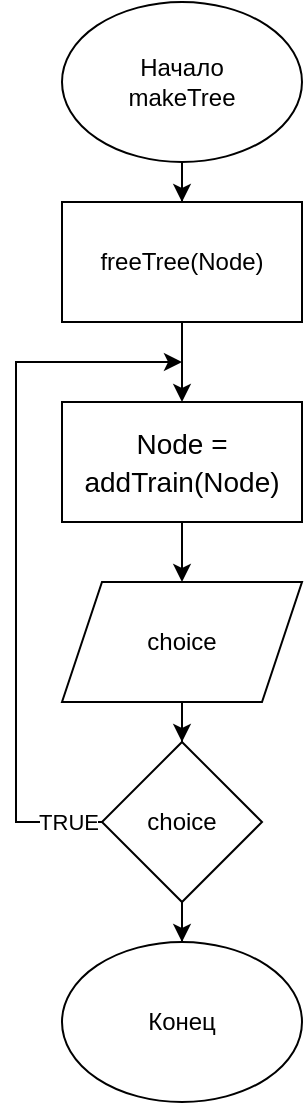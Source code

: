 <mxfile version="21.3.0" type="device">
  <diagram name="Страница 1" id="zGOE8hxgVlQAxHdQMpBq">
    <mxGraphModel dx="2074" dy="1148" grid="1" gridSize="10" guides="1" tooltips="1" connect="1" arrows="1" fold="1" page="1" pageScale="1" pageWidth="827" pageHeight="1169" math="0" shadow="0">
      <root>
        <mxCell id="0" />
        <mxCell id="1" parent="0" />
        <mxCell id="7RVkZrtSHZtAN3LL8rBW-3" style="edgeStyle=orthogonalEdgeStyle;rounded=0;orthogonalLoop=1;jettySize=auto;html=1;entryX=0.5;entryY=0;entryDx=0;entryDy=0;" edge="1" parent="1" source="7RVkZrtSHZtAN3LL8rBW-1" target="7RVkZrtSHZtAN3LL8rBW-2">
          <mxGeometry relative="1" as="geometry" />
        </mxCell>
        <mxCell id="7RVkZrtSHZtAN3LL8rBW-1" value="Начало&lt;br&gt;makeTree" style="ellipse;whiteSpace=wrap;html=1;" vertex="1" parent="1">
          <mxGeometry x="354" y="10" width="120" height="80" as="geometry" />
        </mxCell>
        <mxCell id="7RVkZrtSHZtAN3LL8rBW-5" style="edgeStyle=orthogonalEdgeStyle;rounded=0;orthogonalLoop=1;jettySize=auto;html=1;entryX=0.5;entryY=0;entryDx=0;entryDy=0;" edge="1" parent="1" source="7RVkZrtSHZtAN3LL8rBW-2" target="7RVkZrtSHZtAN3LL8rBW-4">
          <mxGeometry relative="1" as="geometry" />
        </mxCell>
        <mxCell id="7RVkZrtSHZtAN3LL8rBW-2" value="freeTree(Node)" style="rounded=0;whiteSpace=wrap;html=1;" vertex="1" parent="1">
          <mxGeometry x="354" y="110" width="120" height="60" as="geometry" />
        </mxCell>
        <mxCell id="7RVkZrtSHZtAN3LL8rBW-7" style="edgeStyle=orthogonalEdgeStyle;rounded=0;orthogonalLoop=1;jettySize=auto;html=1;entryX=0.5;entryY=0;entryDx=0;entryDy=0;" edge="1" parent="1" source="7RVkZrtSHZtAN3LL8rBW-4" target="7RVkZrtSHZtAN3LL8rBW-6">
          <mxGeometry relative="1" as="geometry" />
        </mxCell>
        <mxCell id="7RVkZrtSHZtAN3LL8rBW-4" value="&lt;div style=&quot;font-size: 14px; line-height: 19px;&quot;&gt;&lt;span style=&quot;background-color: rgb(255, 255, 255);&quot;&gt;Node = addTrain(Node)&lt;/span&gt;&lt;/div&gt;" style="rounded=0;whiteSpace=wrap;html=1;" vertex="1" parent="1">
          <mxGeometry x="354" y="210" width="120" height="60" as="geometry" />
        </mxCell>
        <mxCell id="7RVkZrtSHZtAN3LL8rBW-9" style="edgeStyle=orthogonalEdgeStyle;rounded=0;orthogonalLoop=1;jettySize=auto;html=1;entryX=0.5;entryY=0;entryDx=0;entryDy=0;" edge="1" parent="1" source="7RVkZrtSHZtAN3LL8rBW-6" target="7RVkZrtSHZtAN3LL8rBW-8">
          <mxGeometry relative="1" as="geometry" />
        </mxCell>
        <mxCell id="7RVkZrtSHZtAN3LL8rBW-6" value="choice" style="shape=parallelogram;perimeter=parallelogramPerimeter;whiteSpace=wrap;html=1;fixedSize=1;" vertex="1" parent="1">
          <mxGeometry x="354" y="300" width="120" height="60" as="geometry" />
        </mxCell>
        <mxCell id="7RVkZrtSHZtAN3LL8rBW-10" value="TRUE" style="edgeStyle=orthogonalEdgeStyle;rounded=0;orthogonalLoop=1;jettySize=auto;html=1;" edge="1" parent="1" source="7RVkZrtSHZtAN3LL8rBW-8">
          <mxGeometry x="-0.901" relative="1" as="geometry">
            <mxPoint x="414" y="190" as="targetPoint" />
            <Array as="points">
              <mxPoint x="331" y="420" />
            </Array>
            <mxPoint as="offset" />
          </mxGeometry>
        </mxCell>
        <mxCell id="7RVkZrtSHZtAN3LL8rBW-12" style="edgeStyle=orthogonalEdgeStyle;rounded=0;orthogonalLoop=1;jettySize=auto;html=1;" edge="1" parent="1" source="7RVkZrtSHZtAN3LL8rBW-8" target="7RVkZrtSHZtAN3LL8rBW-11">
          <mxGeometry relative="1" as="geometry" />
        </mxCell>
        <mxCell id="7RVkZrtSHZtAN3LL8rBW-8" value="choice" style="rhombus;whiteSpace=wrap;html=1;" vertex="1" parent="1">
          <mxGeometry x="374" y="380" width="80" height="80" as="geometry" />
        </mxCell>
        <mxCell id="7RVkZrtSHZtAN3LL8rBW-11" value="Конец" style="ellipse;whiteSpace=wrap;html=1;" vertex="1" parent="1">
          <mxGeometry x="354" y="480" width="120" height="80" as="geometry" />
        </mxCell>
      </root>
    </mxGraphModel>
  </diagram>
</mxfile>
